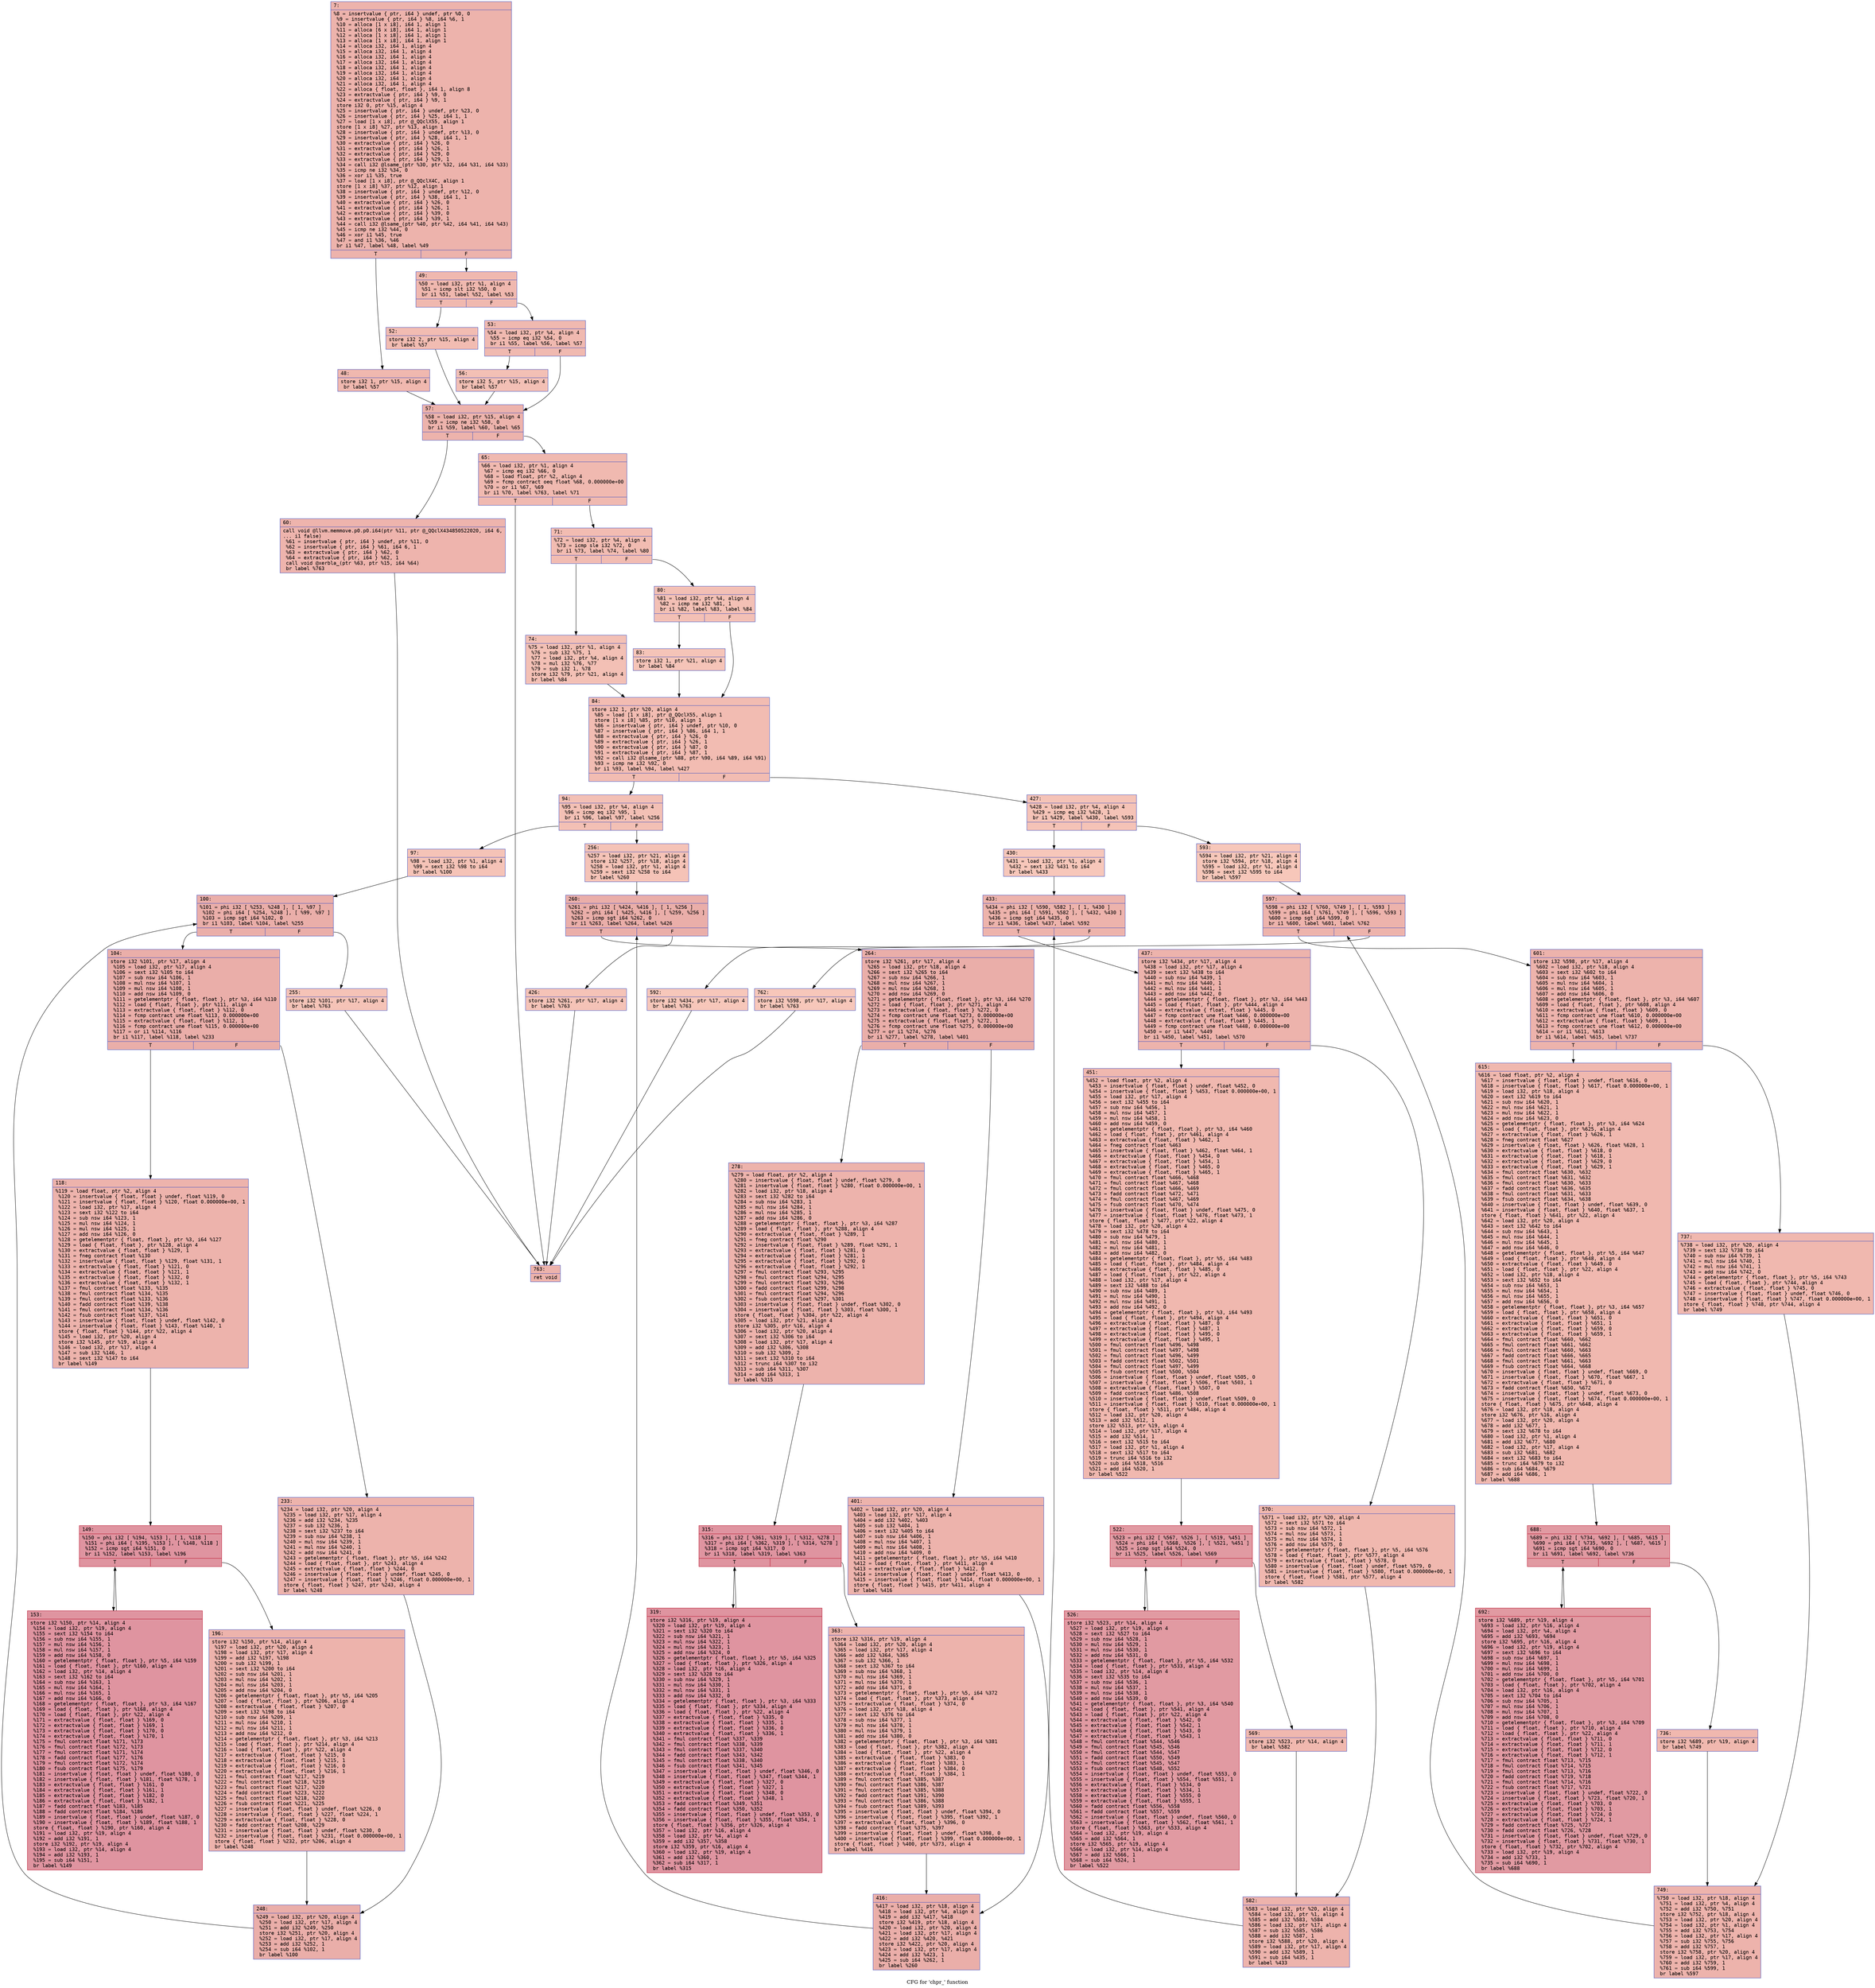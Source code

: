 digraph "CFG for 'chpr_' function" {
	label="CFG for 'chpr_' function";

	Node0x55ee0fd05a30 [shape=record,color="#3d50c3ff", style=filled, fillcolor="#d6524470" fontname="Courier",label="{7:\l|  %8 = insertvalue \{ ptr, i64 \} undef, ptr %0, 0\l  %9 = insertvalue \{ ptr, i64 \} %8, i64 %6, 1\l  %10 = alloca [1 x i8], i64 1, align 1\l  %11 = alloca [6 x i8], i64 1, align 1\l  %12 = alloca [1 x i8], i64 1, align 1\l  %13 = alloca [1 x i8], i64 1, align 1\l  %14 = alloca i32, i64 1, align 4\l  %15 = alloca i32, i64 1, align 4\l  %16 = alloca i32, i64 1, align 4\l  %17 = alloca i32, i64 1, align 4\l  %18 = alloca i32, i64 1, align 4\l  %19 = alloca i32, i64 1, align 4\l  %20 = alloca i32, i64 1, align 4\l  %21 = alloca i32, i64 1, align 4\l  %22 = alloca \{ float, float \}, i64 1, align 8\l  %23 = extractvalue \{ ptr, i64 \} %9, 0\l  %24 = extractvalue \{ ptr, i64 \} %9, 1\l  store i32 0, ptr %15, align 4\l  %25 = insertvalue \{ ptr, i64 \} undef, ptr %23, 0\l  %26 = insertvalue \{ ptr, i64 \} %25, i64 1, 1\l  %27 = load [1 x i8], ptr @_QQclX55, align 1\l  store [1 x i8] %27, ptr %13, align 1\l  %28 = insertvalue \{ ptr, i64 \} undef, ptr %13, 0\l  %29 = insertvalue \{ ptr, i64 \} %28, i64 1, 1\l  %30 = extractvalue \{ ptr, i64 \} %26, 0\l  %31 = extractvalue \{ ptr, i64 \} %26, 1\l  %32 = extractvalue \{ ptr, i64 \} %29, 0\l  %33 = extractvalue \{ ptr, i64 \} %29, 1\l  %34 = call i32 @lsame_(ptr %30, ptr %32, i64 %31, i64 %33)\l  %35 = icmp ne i32 %34, 0\l  %36 = xor i1 %35, true\l  %37 = load [1 x i8], ptr @_QQclX4C, align 1\l  store [1 x i8] %37, ptr %12, align 1\l  %38 = insertvalue \{ ptr, i64 \} undef, ptr %12, 0\l  %39 = insertvalue \{ ptr, i64 \} %38, i64 1, 1\l  %40 = extractvalue \{ ptr, i64 \} %26, 0\l  %41 = extractvalue \{ ptr, i64 \} %26, 1\l  %42 = extractvalue \{ ptr, i64 \} %39, 0\l  %43 = extractvalue \{ ptr, i64 \} %39, 1\l  %44 = call i32 @lsame_(ptr %40, ptr %42, i64 %41, i64 %43)\l  %45 = icmp ne i32 %44, 0\l  %46 = xor i1 %45, true\l  %47 = and i1 %36, %46\l  br i1 %47, label %48, label %49\l|{<s0>T|<s1>F}}"];
	Node0x55ee0fd05a30:s0 -> Node0x55ee0fd07ec0[tooltip="7 -> 48\nProbability 50.00%" ];
	Node0x55ee0fd05a30:s1 -> Node0x55ee0fd07f10[tooltip="7 -> 49\nProbability 50.00%" ];
	Node0x55ee0fd07ec0 [shape=record,color="#3d50c3ff", style=filled, fillcolor="#dc5d4a70" fontname="Courier",label="{48:\l|  store i32 1, ptr %15, align 4\l  br label %57\l}"];
	Node0x55ee0fd07ec0 -> Node0x55ee0fd080b0[tooltip="48 -> 57\nProbability 100.00%" ];
	Node0x55ee0fd07f10 [shape=record,color="#3d50c3ff", style=filled, fillcolor="#dc5d4a70" fontname="Courier",label="{49:\l|  %50 = load i32, ptr %1, align 4\l  %51 = icmp slt i32 %50, 0\l  br i1 %51, label %52, label %53\l|{<s0>T|<s1>F}}"];
	Node0x55ee0fd07f10:s0 -> Node0x55ee0fd08280[tooltip="49 -> 52\nProbability 37.50%" ];
	Node0x55ee0fd07f10:s1 -> Node0x55ee0fd082d0[tooltip="49 -> 53\nProbability 62.50%" ];
	Node0x55ee0fd08280 [shape=record,color="#3d50c3ff", style=filled, fillcolor="#e1675170" fontname="Courier",label="{52:\l|  store i32 2, ptr %15, align 4\l  br label %57\l}"];
	Node0x55ee0fd08280 -> Node0x55ee0fd080b0[tooltip="52 -> 57\nProbability 100.00%" ];
	Node0x55ee0fd082d0 [shape=record,color="#3d50c3ff", style=filled, fillcolor="#de614d70" fontname="Courier",label="{53:\l|  %54 = load i32, ptr %4, align 4\l  %55 = icmp eq i32 %54, 0\l  br i1 %55, label %56, label %57\l|{<s0>T|<s1>F}}"];
	Node0x55ee0fd082d0:s0 -> Node0x55ee0fd085f0[tooltip="53 -> 56\nProbability 37.50%" ];
	Node0x55ee0fd082d0:s1 -> Node0x55ee0fd080b0[tooltip="53 -> 57\nProbability 62.50%" ];
	Node0x55ee0fd085f0 [shape=record,color="#3d50c3ff", style=filled, fillcolor="#e5705870" fontname="Courier",label="{56:\l|  store i32 5, ptr %15, align 4\l  br label %57\l}"];
	Node0x55ee0fd085f0 -> Node0x55ee0fd080b0[tooltip="56 -> 57\nProbability 100.00%" ];
	Node0x55ee0fd080b0 [shape=record,color="#3d50c3ff", style=filled, fillcolor="#d6524470" fontname="Courier",label="{57:\l|  %58 = load i32, ptr %15, align 4\l  %59 = icmp ne i32 %58, 0\l  br i1 %59, label %60, label %65\l|{<s0>T|<s1>F}}"];
	Node0x55ee0fd080b0:s0 -> Node0x55ee0fd08910[tooltip="57 -> 60\nProbability 62.50%" ];
	Node0x55ee0fd080b0:s1 -> Node0x55ee0fd08960[tooltip="57 -> 65\nProbability 37.50%" ];
	Node0x55ee0fd08910 [shape=record,color="#3d50c3ff", style=filled, fillcolor="#d8564670" fontname="Courier",label="{60:\l|  call void @llvm.memmove.p0.p0.i64(ptr %11, ptr @_QQclX434850522020, i64 6,\l... i1 false)\l  %61 = insertvalue \{ ptr, i64 \} undef, ptr %11, 0\l  %62 = insertvalue \{ ptr, i64 \} %61, i64 6, 1\l  %63 = extractvalue \{ ptr, i64 \} %62, 0\l  %64 = extractvalue \{ ptr, i64 \} %62, 1\l  call void @xerbla_(ptr %63, ptr %15, i64 %64)\l  br label %763\l}"];
	Node0x55ee0fd08910 -> Node0x55ee0fd08f60[tooltip="60 -> 763\nProbability 100.00%" ];
	Node0x55ee0fd08960 [shape=record,color="#3d50c3ff", style=filled, fillcolor="#de614d70" fontname="Courier",label="{65:\l|  %66 = load i32, ptr %1, align 4\l  %67 = icmp eq i32 %66, 0\l  %68 = load float, ptr %2, align 4\l  %69 = fcmp contract oeq float %68, 0.000000e+00\l  %70 = or i1 %67, %69\l  br i1 %70, label %763, label %71\l|{<s0>T|<s1>F}}"];
	Node0x55ee0fd08960:s0 -> Node0x55ee0fd08f60[tooltip="65 -> 763\nProbability 50.00%" ];
	Node0x55ee0fd08960:s1 -> Node0x55ee0fd092d0[tooltip="65 -> 71\nProbability 50.00%" ];
	Node0x55ee0fd092d0 [shape=record,color="#3d50c3ff", style=filled, fillcolor="#e1675170" fontname="Courier",label="{71:\l|  %72 = load i32, ptr %4, align 4\l  %73 = icmp sle i32 %72, 0\l  br i1 %73, label %74, label %80\l|{<s0>T|<s1>F}}"];
	Node0x55ee0fd092d0:s0 -> Node0x55ee0fd094e0[tooltip="71 -> 74\nProbability 50.00%" ];
	Node0x55ee0fd092d0:s1 -> Node0x55ee0fd09530[tooltip="71 -> 80\nProbability 50.00%" ];
	Node0x55ee0fd094e0 [shape=record,color="#3d50c3ff", style=filled, fillcolor="#e5705870" fontname="Courier",label="{74:\l|  %75 = load i32, ptr %1, align 4\l  %76 = sub i32 %75, 1\l  %77 = load i32, ptr %4, align 4\l  %78 = mul i32 %76, %77\l  %79 = sub i32 1, %78\l  store i32 %79, ptr %21, align 4\l  br label %84\l}"];
	Node0x55ee0fd094e0 -> Node0x55ee0fd09980[tooltip="74 -> 84\nProbability 100.00%" ];
	Node0x55ee0fd09530 [shape=record,color="#3d50c3ff", style=filled, fillcolor="#e5705870" fontname="Courier",label="{80:\l|  %81 = load i32, ptr %4, align 4\l  %82 = icmp ne i32 %81, 1\l  br i1 %82, label %83, label %84\l|{<s0>T|<s1>F}}"];
	Node0x55ee0fd09530:s0 -> Node0x55ee0fd09b50[tooltip="80 -> 83\nProbability 50.00%" ];
	Node0x55ee0fd09530:s1 -> Node0x55ee0fd09980[tooltip="80 -> 84\nProbability 50.00%" ];
	Node0x55ee0fd09b50 [shape=record,color="#3d50c3ff", style=filled, fillcolor="#e97a5f70" fontname="Courier",label="{83:\l|  store i32 1, ptr %21, align 4\l  br label %84\l}"];
	Node0x55ee0fd09b50 -> Node0x55ee0fd09980[tooltip="83 -> 84\nProbability 100.00%" ];
	Node0x55ee0fd09980 [shape=record,color="#3d50c3ff", style=filled, fillcolor="#e1675170" fontname="Courier",label="{84:\l|  store i32 1, ptr %20, align 4\l  %85 = load [1 x i8], ptr @_QQclX55, align 1\l  store [1 x i8] %85, ptr %10, align 1\l  %86 = insertvalue \{ ptr, i64 \} undef, ptr %10, 0\l  %87 = insertvalue \{ ptr, i64 \} %86, i64 1, 1\l  %88 = extractvalue \{ ptr, i64 \} %26, 0\l  %89 = extractvalue \{ ptr, i64 \} %26, 1\l  %90 = extractvalue \{ ptr, i64 \} %87, 0\l  %91 = extractvalue \{ ptr, i64 \} %87, 1\l  %92 = call i32 @lsame_(ptr %88, ptr %90, i64 %89, i64 %91)\l  %93 = icmp ne i32 %92, 0\l  br i1 %93, label %94, label %427\l|{<s0>T|<s1>F}}"];
	Node0x55ee0fd09980:s0 -> Node0x55ee0fd0a4a0[tooltip="84 -> 94\nProbability 62.50%" ];
	Node0x55ee0fd09980:s1 -> Node0x55ee0fd0a4f0[tooltip="84 -> 427\nProbability 37.50%" ];
	Node0x55ee0fd0a4a0 [shape=record,color="#3d50c3ff", style=filled, fillcolor="#e5705870" fontname="Courier",label="{94:\l|  %95 = load i32, ptr %4, align 4\l  %96 = icmp eq i32 %95, 1\l  br i1 %96, label %97, label %256\l|{<s0>T|<s1>F}}"];
	Node0x55ee0fd0a4a0:s0 -> Node0x55ee0fd07740[tooltip="94 -> 97\nProbability 50.00%" ];
	Node0x55ee0fd0a4a0:s1 -> Node0x55ee0fd07790[tooltip="94 -> 256\nProbability 50.00%" ];
	Node0x55ee0fd07740 [shape=record,color="#3d50c3ff", style=filled, fillcolor="#e8765c70" fontname="Courier",label="{97:\l|  %98 = load i32, ptr %1, align 4\l  %99 = sext i32 %98 to i64\l  br label %100\l}"];
	Node0x55ee0fd07740 -> Node0x55ee0fd07980[tooltip="97 -> 100\nProbability 100.00%" ];
	Node0x55ee0fd07980 [shape=record,color="#3d50c3ff", style=filled, fillcolor="#d0473d70" fontname="Courier",label="{100:\l|  %101 = phi i32 [ %253, %248 ], [ 1, %97 ]\l  %102 = phi i64 [ %254, %248 ], [ %99, %97 ]\l  %103 = icmp sgt i64 %102, 0\l  br i1 %103, label %104, label %255\l|{<s0>T|<s1>F}}"];
	Node0x55ee0fd07980:s0 -> Node0x55ee0fd07ca0[tooltip="100 -> 104\nProbability 96.88%" ];
	Node0x55ee0fd07980:s1 -> Node0x55ee0fd07cf0[tooltip="100 -> 255\nProbability 3.12%" ];
	Node0x55ee0fd07ca0 [shape=record,color="#3d50c3ff", style=filled, fillcolor="#d0473d70" fontname="Courier",label="{104:\l|  store i32 %101, ptr %17, align 4\l  %105 = load i32, ptr %17, align 4\l  %106 = sext i32 %105 to i64\l  %107 = sub nsw i64 %106, 1\l  %108 = mul nsw i64 %107, 1\l  %109 = mul nsw i64 %108, 1\l  %110 = add nsw i64 %109, 0\l  %111 = getelementptr \{ float, float \}, ptr %3, i64 %110\l  %112 = load \{ float, float \}, ptr %111, align 4\l  %113 = extractvalue \{ float, float \} %112, 0\l  %114 = fcmp contract une float %113, 0.000000e+00\l  %115 = extractvalue \{ float, float \} %112, 1\l  %116 = fcmp contract une float %115, 0.000000e+00\l  %117 = or i1 %114, %116\l  br i1 %117, label %118, label %233\l|{<s0>T|<s1>F}}"];
	Node0x55ee0fd07ca0:s0 -> Node0x55ee0fd0bda0[tooltip="104 -> 118\nProbability 50.00%" ];
	Node0x55ee0fd07ca0:s1 -> Node0x55ee0fd0bdf0[tooltip="104 -> 233\nProbability 50.00%" ];
	Node0x55ee0fd0bda0 [shape=record,color="#3d50c3ff", style=filled, fillcolor="#d6524470" fontname="Courier",label="{118:\l|  %119 = load float, ptr %2, align 4\l  %120 = insertvalue \{ float, float \} undef, float %119, 0\l  %121 = insertvalue \{ float, float \} %120, float 0.000000e+00, 1\l  %122 = load i32, ptr %17, align 4\l  %123 = sext i32 %122 to i64\l  %124 = sub nsw i64 %123, 1\l  %125 = mul nsw i64 %124, 1\l  %126 = mul nsw i64 %125, 1\l  %127 = add nsw i64 %126, 0\l  %128 = getelementptr \{ float, float \}, ptr %3, i64 %127\l  %129 = load \{ float, float \}, ptr %128, align 4\l  %130 = extractvalue \{ float, float \} %129, 1\l  %131 = fneg contract float %130\l  %132 = insertvalue \{ float, float \} %129, float %131, 1\l  %133 = extractvalue \{ float, float \} %121, 0\l  %134 = extractvalue \{ float, float \} %121, 1\l  %135 = extractvalue \{ float, float \} %132, 0\l  %136 = extractvalue \{ float, float \} %132, 1\l  %137 = fmul contract float %133, %135\l  %138 = fmul contract float %134, %135\l  %139 = fmul contract float %133, %136\l  %140 = fadd contract float %139, %138\l  %141 = fmul contract float %134, %136\l  %142 = fsub contract float %137, %141\l  %143 = insertvalue \{ float, float \} undef, float %142, 0\l  %144 = insertvalue \{ float, float \} %143, float %140, 1\l  store \{ float, float \} %144, ptr %22, align 4\l  %145 = load i32, ptr %20, align 4\l  store i32 %145, ptr %19, align 4\l  %146 = load i32, ptr %17, align 4\l  %147 = sub i32 %146, 1\l  %148 = sext i32 %147 to i64\l  br label %149\l}"];
	Node0x55ee0fd0bda0 -> Node0x55ee0fd0d110[tooltip="118 -> 149\nProbability 100.00%" ];
	Node0x55ee0fd0d110 [shape=record,color="#b70d28ff", style=filled, fillcolor="#b70d2870" fontname="Courier",label="{149:\l|  %150 = phi i32 [ %194, %153 ], [ 1, %118 ]\l  %151 = phi i64 [ %195, %153 ], [ %148, %118 ]\l  %152 = icmp sgt i64 %151, 0\l  br i1 %152, label %153, label %196\l|{<s0>T|<s1>F}}"];
	Node0x55ee0fd0d110:s0 -> Node0x55ee0fd0d1d0[tooltip="149 -> 153\nProbability 96.88%" ];
	Node0x55ee0fd0d110:s1 -> Node0x55ee0fd0d430[tooltip="149 -> 196\nProbability 3.12%" ];
	Node0x55ee0fd0d1d0 [shape=record,color="#b70d28ff", style=filled, fillcolor="#b70d2870" fontname="Courier",label="{153:\l|  store i32 %150, ptr %14, align 4\l  %154 = load i32, ptr %19, align 4\l  %155 = sext i32 %154 to i64\l  %156 = sub nsw i64 %155, 1\l  %157 = mul nsw i64 %156, 1\l  %158 = mul nsw i64 %157, 1\l  %159 = add nsw i64 %158, 0\l  %160 = getelementptr \{ float, float \}, ptr %5, i64 %159\l  %161 = load \{ float, float \}, ptr %160, align 4\l  %162 = load i32, ptr %14, align 4\l  %163 = sext i32 %162 to i64\l  %164 = sub nsw i64 %163, 1\l  %165 = mul nsw i64 %164, 1\l  %166 = mul nsw i64 %165, 1\l  %167 = add nsw i64 %166, 0\l  %168 = getelementptr \{ float, float \}, ptr %3, i64 %167\l  %169 = load \{ float, float \}, ptr %168, align 4\l  %170 = load \{ float, float \}, ptr %22, align 4\l  %171 = extractvalue \{ float, float \} %169, 0\l  %172 = extractvalue \{ float, float \} %169, 1\l  %173 = extractvalue \{ float, float \} %170, 0\l  %174 = extractvalue \{ float, float \} %170, 1\l  %175 = fmul contract float %171, %173\l  %176 = fmul contract float %172, %173\l  %177 = fmul contract float %171, %174\l  %178 = fadd contract float %177, %176\l  %179 = fmul contract float %172, %174\l  %180 = fsub contract float %175, %179\l  %181 = insertvalue \{ float, float \} undef, float %180, 0\l  %182 = insertvalue \{ float, float \} %181, float %178, 1\l  %183 = extractvalue \{ float, float \} %161, 0\l  %184 = extractvalue \{ float, float \} %161, 1\l  %185 = extractvalue \{ float, float \} %182, 0\l  %186 = extractvalue \{ float, float \} %182, 1\l  %187 = fadd contract float %183, %185\l  %188 = fadd contract float %184, %186\l  %189 = insertvalue \{ float, float \} undef, float %187, 0\l  %190 = insertvalue \{ float, float \} %189, float %188, 1\l  store \{ float, float \} %190, ptr %160, align 4\l  %191 = load i32, ptr %19, align 4\l  %192 = add i32 %191, 1\l  store i32 %192, ptr %19, align 4\l  %193 = load i32, ptr %14, align 4\l  %194 = add i32 %193, 1\l  %195 = sub i64 %151, 1\l  br label %149\l}"];
	Node0x55ee0fd0d1d0 -> Node0x55ee0fd0d110[tooltip="153 -> 149\nProbability 100.00%" ];
	Node0x55ee0fd0d430 [shape=record,color="#3d50c3ff", style=filled, fillcolor="#d6524470" fontname="Courier",label="{196:\l|  store i32 %150, ptr %14, align 4\l  %197 = load i32, ptr %20, align 4\l  %198 = load i32, ptr %17, align 4\l  %199 = add i32 %197, %198\l  %200 = sub i32 %199, 1\l  %201 = sext i32 %200 to i64\l  %202 = sub nsw i64 %201, 1\l  %203 = mul nsw i64 %202, 1\l  %204 = mul nsw i64 %203, 1\l  %205 = add nsw i64 %204, 0\l  %206 = getelementptr \{ float, float \}, ptr %5, i64 %205\l  %207 = load \{ float, float \}, ptr %206, align 4\l  %208 = extractvalue \{ float, float \} %207, 0\l  %209 = sext i32 %198 to i64\l  %210 = sub nsw i64 %209, 1\l  %211 = mul nsw i64 %210, 1\l  %212 = mul nsw i64 %211, 1\l  %213 = add nsw i64 %212, 0\l  %214 = getelementptr \{ float, float \}, ptr %3, i64 %213\l  %215 = load \{ float, float \}, ptr %214, align 4\l  %216 = load \{ float, float \}, ptr %22, align 4\l  %217 = extractvalue \{ float, float \} %215, 0\l  %218 = extractvalue \{ float, float \} %215, 1\l  %219 = extractvalue \{ float, float \} %216, 0\l  %220 = extractvalue \{ float, float \} %216, 1\l  %221 = fmul contract float %217, %219\l  %222 = fmul contract float %218, %219\l  %223 = fmul contract float %217, %220\l  %224 = fadd contract float %223, %222\l  %225 = fmul contract float %218, %220\l  %226 = fsub contract float %221, %225\l  %227 = insertvalue \{ float, float \} undef, float %226, 0\l  %228 = insertvalue \{ float, float \} %227, float %224, 1\l  %229 = extractvalue \{ float, float \} %228, 0\l  %230 = fadd contract float %208, %229\l  %231 = insertvalue \{ float, float \} undef, float %230, 0\l  %232 = insertvalue \{ float, float \} %231, float 0.000000e+00, 1\l  store \{ float, float \} %232, ptr %206, align 4\l  br label %248\l}"];
	Node0x55ee0fd0d430 -> Node0x55ee0fd07a40[tooltip="196 -> 248\nProbability 100.00%" ];
	Node0x55ee0fd0bdf0 [shape=record,color="#3d50c3ff", style=filled, fillcolor="#d6524470" fontname="Courier",label="{233:\l|  %234 = load i32, ptr %20, align 4\l  %235 = load i32, ptr %17, align 4\l  %236 = add i32 %234, %235\l  %237 = sub i32 %236, 1\l  %238 = sext i32 %237 to i64\l  %239 = sub nsw i64 %238, 1\l  %240 = mul nsw i64 %239, 1\l  %241 = mul nsw i64 %240, 1\l  %242 = add nsw i64 %241, 0\l  %243 = getelementptr \{ float, float \}, ptr %5, i64 %242\l  %244 = load \{ float, float \}, ptr %243, align 4\l  %245 = extractvalue \{ float, float \} %244, 0\l  %246 = insertvalue \{ float, float \} undef, float %245, 0\l  %247 = insertvalue \{ float, float \} %246, float 0.000000e+00, 1\l  store \{ float, float \} %247, ptr %243, align 4\l  br label %248\l}"];
	Node0x55ee0fd0bdf0 -> Node0x55ee0fd07a40[tooltip="233 -> 248\nProbability 100.00%" ];
	Node0x55ee0fd07a40 [shape=record,color="#3d50c3ff", style=filled, fillcolor="#d0473d70" fontname="Courier",label="{248:\l|  %249 = load i32, ptr %20, align 4\l  %250 = load i32, ptr %17, align 4\l  %251 = add i32 %249, %250\l  store i32 %251, ptr %20, align 4\l  %252 = load i32, ptr %17, align 4\l  %253 = add i32 %252, 1\l  %254 = sub i64 %102, 1\l  br label %100\l}"];
	Node0x55ee0fd07a40 -> Node0x55ee0fd07980[tooltip="248 -> 100\nProbability 100.00%" ];
	Node0x55ee0fd07cf0 [shape=record,color="#3d50c3ff", style=filled, fillcolor="#e8765c70" fontname="Courier",label="{255:\l|  store i32 %101, ptr %17, align 4\l  br label %763\l}"];
	Node0x55ee0fd07cf0 -> Node0x55ee0fd08f60[tooltip="255 -> 763\nProbability 100.00%" ];
	Node0x55ee0fd07790 [shape=record,color="#3d50c3ff", style=filled, fillcolor="#e8765c70" fontname="Courier",label="{256:\l|  %257 = load i32, ptr %21, align 4\l  store i32 %257, ptr %18, align 4\l  %258 = load i32, ptr %1, align 4\l  %259 = sext i32 %258 to i64\l  br label %260\l}"];
	Node0x55ee0fd07790 -> Node0x55ee0fd1de00[tooltip="256 -> 260\nProbability 100.00%" ];
	Node0x55ee0fd1de00 [shape=record,color="#3d50c3ff", style=filled, fillcolor="#d0473d70" fontname="Courier",label="{260:\l|  %261 = phi i32 [ %424, %416 ], [ 1, %256 ]\l  %262 = phi i64 [ %425, %416 ], [ %259, %256 ]\l  %263 = icmp sgt i64 %262, 0\l  br i1 %263, label %264, label %426\l|{<s0>T|<s1>F}}"];
	Node0x55ee0fd1de00:s0 -> Node0x55ee0fd1e120[tooltip="260 -> 264\nProbability 96.88%" ];
	Node0x55ee0fd1de00:s1 -> Node0x55ee0fd1e170[tooltip="260 -> 426\nProbability 3.12%" ];
	Node0x55ee0fd1e120 [shape=record,color="#3d50c3ff", style=filled, fillcolor="#d0473d70" fontname="Courier",label="{264:\l|  store i32 %261, ptr %17, align 4\l  %265 = load i32, ptr %18, align 4\l  %266 = sext i32 %265 to i64\l  %267 = sub nsw i64 %266, 1\l  %268 = mul nsw i64 %267, 1\l  %269 = mul nsw i64 %268, 1\l  %270 = add nsw i64 %269, 0\l  %271 = getelementptr \{ float, float \}, ptr %3, i64 %270\l  %272 = load \{ float, float \}, ptr %271, align 4\l  %273 = extractvalue \{ float, float \} %272, 0\l  %274 = fcmp contract une float %273, 0.000000e+00\l  %275 = extractvalue \{ float, float \} %272, 1\l  %276 = fcmp contract une float %275, 0.000000e+00\l  %277 = or i1 %274, %276\l  br i1 %277, label %278, label %401\l|{<s0>T|<s1>F}}"];
	Node0x55ee0fd1e120:s0 -> Node0x55ee0fd1ea30[tooltip="264 -> 278\nProbability 50.00%" ];
	Node0x55ee0fd1e120:s1 -> Node0x55ee0fd1ea80[tooltip="264 -> 401\nProbability 50.00%" ];
	Node0x55ee0fd1ea30 [shape=record,color="#3d50c3ff", style=filled, fillcolor="#d6524470" fontname="Courier",label="{278:\l|  %279 = load float, ptr %2, align 4\l  %280 = insertvalue \{ float, float \} undef, float %279, 0\l  %281 = insertvalue \{ float, float \} %280, float 0.000000e+00, 1\l  %282 = load i32, ptr %18, align 4\l  %283 = sext i32 %282 to i64\l  %284 = sub nsw i64 %283, 1\l  %285 = mul nsw i64 %284, 1\l  %286 = mul nsw i64 %285, 1\l  %287 = add nsw i64 %286, 0\l  %288 = getelementptr \{ float, float \}, ptr %3, i64 %287\l  %289 = load \{ float, float \}, ptr %288, align 4\l  %290 = extractvalue \{ float, float \} %289, 1\l  %291 = fneg contract float %290\l  %292 = insertvalue \{ float, float \} %289, float %291, 1\l  %293 = extractvalue \{ float, float \} %281, 0\l  %294 = extractvalue \{ float, float \} %281, 1\l  %295 = extractvalue \{ float, float \} %292, 0\l  %296 = extractvalue \{ float, float \} %292, 1\l  %297 = fmul contract float %293, %295\l  %298 = fmul contract float %294, %295\l  %299 = fmul contract float %293, %296\l  %300 = fadd contract float %299, %298\l  %301 = fmul contract float %294, %296\l  %302 = fsub contract float %297, %301\l  %303 = insertvalue \{ float, float \} undef, float %302, 0\l  %304 = insertvalue \{ float, float \} %303, float %300, 1\l  store \{ float, float \} %304, ptr %22, align 4\l  %305 = load i32, ptr %21, align 4\l  store i32 %305, ptr %16, align 4\l  %306 = load i32, ptr %20, align 4\l  %307 = sext i32 %306 to i64\l  %308 = load i32, ptr %17, align 4\l  %309 = add i32 %306, %308\l  %310 = sub i32 %309, 2\l  %311 = sext i32 %310 to i64\l  %312 = trunc i64 %307 to i32\l  %313 = sub i64 %311, %307\l  %314 = add i64 %313, 1\l  br label %315\l}"];
	Node0x55ee0fd1ea30 -> Node0x55ee0fd200b0[tooltip="278 -> 315\nProbability 100.00%" ];
	Node0x55ee0fd200b0 [shape=record,color="#b70d28ff", style=filled, fillcolor="#b70d2870" fontname="Courier",label="{315:\l|  %316 = phi i32 [ %361, %319 ], [ %312, %278 ]\l  %317 = phi i64 [ %362, %319 ], [ %314, %278 ]\l  %318 = icmp sgt i64 %317, 0\l  br i1 %318, label %319, label %363\l|{<s0>T|<s1>F}}"];
	Node0x55ee0fd200b0:s0 -> Node0x55ee0fd20170[tooltip="315 -> 319\nProbability 96.88%" ];
	Node0x55ee0fd200b0:s1 -> Node0x55ee0fd203d0[tooltip="315 -> 363\nProbability 3.12%" ];
	Node0x55ee0fd20170 [shape=record,color="#b70d28ff", style=filled, fillcolor="#b70d2870" fontname="Courier",label="{319:\l|  store i32 %316, ptr %19, align 4\l  %320 = load i32, ptr %19, align 4\l  %321 = sext i32 %320 to i64\l  %322 = sub nsw i64 %321, 1\l  %323 = mul nsw i64 %322, 1\l  %324 = mul nsw i64 %323, 1\l  %325 = add nsw i64 %324, 0\l  %326 = getelementptr \{ float, float \}, ptr %5, i64 %325\l  %327 = load \{ float, float \}, ptr %326, align 4\l  %328 = load i32, ptr %16, align 4\l  %329 = sext i32 %328 to i64\l  %330 = sub nsw i64 %329, 1\l  %331 = mul nsw i64 %330, 1\l  %332 = mul nsw i64 %331, 1\l  %333 = add nsw i64 %332, 0\l  %334 = getelementptr \{ float, float \}, ptr %3, i64 %333\l  %335 = load \{ float, float \}, ptr %334, align 4\l  %336 = load \{ float, float \}, ptr %22, align 4\l  %337 = extractvalue \{ float, float \} %335, 0\l  %338 = extractvalue \{ float, float \} %335, 1\l  %339 = extractvalue \{ float, float \} %336, 0\l  %340 = extractvalue \{ float, float \} %336, 1\l  %341 = fmul contract float %337, %339\l  %342 = fmul contract float %338, %339\l  %343 = fmul contract float %337, %340\l  %344 = fadd contract float %343, %342\l  %345 = fmul contract float %338, %340\l  %346 = fsub contract float %341, %345\l  %347 = insertvalue \{ float, float \} undef, float %346, 0\l  %348 = insertvalue \{ float, float \} %347, float %344, 1\l  %349 = extractvalue \{ float, float \} %327, 0\l  %350 = extractvalue \{ float, float \} %327, 1\l  %351 = extractvalue \{ float, float \} %348, 0\l  %352 = extractvalue \{ float, float \} %348, 1\l  %353 = fadd contract float %349, %351\l  %354 = fadd contract float %350, %352\l  %355 = insertvalue \{ float, float \} undef, float %353, 0\l  %356 = insertvalue \{ float, float \} %355, float %354, 1\l  store \{ float, float \} %356, ptr %326, align 4\l  %357 = load i32, ptr %16, align 4\l  %358 = load i32, ptr %4, align 4\l  %359 = add i32 %357, %358\l  store i32 %359, ptr %16, align 4\l  %360 = load i32, ptr %19, align 4\l  %361 = add i32 %360, 1\l  %362 = sub i64 %317, 1\l  br label %315\l}"];
	Node0x55ee0fd20170 -> Node0x55ee0fd200b0[tooltip="319 -> 315\nProbability 100.00%" ];
	Node0x55ee0fd203d0 [shape=record,color="#3d50c3ff", style=filled, fillcolor="#d6524470" fontname="Courier",label="{363:\l|  store i32 %316, ptr %19, align 4\l  %364 = load i32, ptr %20, align 4\l  %365 = load i32, ptr %17, align 4\l  %366 = add i32 %364, %365\l  %367 = sub i32 %366, 1\l  %368 = sext i32 %367 to i64\l  %369 = sub nsw i64 %368, 1\l  %370 = mul nsw i64 %369, 1\l  %371 = mul nsw i64 %370, 1\l  %372 = add nsw i64 %371, 0\l  %373 = getelementptr \{ float, float \}, ptr %5, i64 %372\l  %374 = load \{ float, float \}, ptr %373, align 4\l  %375 = extractvalue \{ float, float \} %374, 0\l  %376 = load i32, ptr %18, align 4\l  %377 = sext i32 %376 to i64\l  %378 = sub nsw i64 %377, 1\l  %379 = mul nsw i64 %378, 1\l  %380 = mul nsw i64 %379, 1\l  %381 = add nsw i64 %380, 0\l  %382 = getelementptr \{ float, float \}, ptr %3, i64 %381\l  %383 = load \{ float, float \}, ptr %382, align 4\l  %384 = load \{ float, float \}, ptr %22, align 4\l  %385 = extractvalue \{ float, float \} %383, 0\l  %386 = extractvalue \{ float, float \} %383, 1\l  %387 = extractvalue \{ float, float \} %384, 0\l  %388 = extractvalue \{ float, float \} %384, 1\l  %389 = fmul contract float %385, %387\l  %390 = fmul contract float %386, %387\l  %391 = fmul contract float %385, %388\l  %392 = fadd contract float %391, %390\l  %393 = fmul contract float %386, %388\l  %394 = fsub contract float %389, %393\l  %395 = insertvalue \{ float, float \} undef, float %394, 0\l  %396 = insertvalue \{ float, float \} %395, float %392, 1\l  %397 = extractvalue \{ float, float \} %396, 0\l  %398 = fadd contract float %375, %397\l  %399 = insertvalue \{ float, float \} undef, float %398, 0\l  %400 = insertvalue \{ float, float \} %399, float 0.000000e+00, 1\l  store \{ float, float \} %400, ptr %373, align 4\l  br label %416\l}"];
	Node0x55ee0fd203d0 -> Node0x55ee0fd1dec0[tooltip="363 -> 416\nProbability 100.00%" ];
	Node0x55ee0fd1ea80 [shape=record,color="#3d50c3ff", style=filled, fillcolor="#d6524470" fontname="Courier",label="{401:\l|  %402 = load i32, ptr %20, align 4\l  %403 = load i32, ptr %17, align 4\l  %404 = add i32 %402, %403\l  %405 = sub i32 %404, 1\l  %406 = sext i32 %405 to i64\l  %407 = sub nsw i64 %406, 1\l  %408 = mul nsw i64 %407, 1\l  %409 = mul nsw i64 %408, 1\l  %410 = add nsw i64 %409, 0\l  %411 = getelementptr \{ float, float \}, ptr %5, i64 %410\l  %412 = load \{ float, float \}, ptr %411, align 4\l  %413 = extractvalue \{ float, float \} %412, 0\l  %414 = insertvalue \{ float, float \} undef, float %413, 0\l  %415 = insertvalue \{ float, float \} %414, float 0.000000e+00, 1\l  store \{ float, float \} %415, ptr %411, align 4\l  br label %416\l}"];
	Node0x55ee0fd1ea80 -> Node0x55ee0fd1dec0[tooltip="401 -> 416\nProbability 100.00%" ];
	Node0x55ee0fd1dec0 [shape=record,color="#3d50c3ff", style=filled, fillcolor="#d0473d70" fontname="Courier",label="{416:\l|  %417 = load i32, ptr %18, align 4\l  %418 = load i32, ptr %4, align 4\l  %419 = add i32 %417, %418\l  store i32 %419, ptr %18, align 4\l  %420 = load i32, ptr %20, align 4\l  %421 = load i32, ptr %17, align 4\l  %422 = add i32 %420, %421\l  store i32 %422, ptr %20, align 4\l  %423 = load i32, ptr %17, align 4\l  %424 = add i32 %423, 1\l  %425 = sub i64 %262, 1\l  br label %260\l}"];
	Node0x55ee0fd1dec0 -> Node0x55ee0fd1de00[tooltip="416 -> 260\nProbability 100.00%" ];
	Node0x55ee0fd1e170 [shape=record,color="#3d50c3ff", style=filled, fillcolor="#e8765c70" fontname="Courier",label="{426:\l|  store i32 %261, ptr %17, align 4\l  br label %763\l}"];
	Node0x55ee0fd1e170 -> Node0x55ee0fd08f60[tooltip="426 -> 763\nProbability 100.00%" ];
	Node0x55ee0fd0a4f0 [shape=record,color="#3d50c3ff", style=filled, fillcolor="#e8765c70" fontname="Courier",label="{427:\l|  %428 = load i32, ptr %4, align 4\l  %429 = icmp eq i32 %428, 1\l  br i1 %429, label %430, label %593\l|{<s0>T|<s1>F}}"];
	Node0x55ee0fd0a4f0:s0 -> Node0x55ee0fd1c0c0[tooltip="427 -> 430\nProbability 50.00%" ];
	Node0x55ee0fd0a4f0:s1 -> Node0x55ee0fd1c110[tooltip="427 -> 593\nProbability 50.00%" ];
	Node0x55ee0fd1c0c0 [shape=record,color="#3d50c3ff", style=filled, fillcolor="#ec7f6370" fontname="Courier",label="{430:\l|  %431 = load i32, ptr %1, align 4\l  %432 = sext i32 %431 to i64\l  br label %433\l}"];
	Node0x55ee0fd1c0c0 -> Node0x55ee0fd1c300[tooltip="430 -> 433\nProbability 100.00%" ];
	Node0x55ee0fd1c300 [shape=record,color="#3d50c3ff", style=filled, fillcolor="#d6524470" fontname="Courier",label="{433:\l|  %434 = phi i32 [ %590, %582 ], [ 1, %430 ]\l  %435 = phi i64 [ %591, %582 ], [ %432, %430 ]\l  %436 = icmp sgt i64 %435, 0\l  br i1 %436, label %437, label %592\l|{<s0>T|<s1>F}}"];
	Node0x55ee0fd1c300:s0 -> Node0x55ee0fd26cc0[tooltip="433 -> 437\nProbability 96.88%" ];
	Node0x55ee0fd1c300:s1 -> Node0x55ee0fd26d10[tooltip="433 -> 592\nProbability 3.12%" ];
	Node0x55ee0fd26cc0 [shape=record,color="#3d50c3ff", style=filled, fillcolor="#d6524470" fontname="Courier",label="{437:\l|  store i32 %434, ptr %17, align 4\l  %438 = load i32, ptr %17, align 4\l  %439 = sext i32 %438 to i64\l  %440 = sub nsw i64 %439, 1\l  %441 = mul nsw i64 %440, 1\l  %442 = mul nsw i64 %441, 1\l  %443 = add nsw i64 %442, 0\l  %444 = getelementptr \{ float, float \}, ptr %3, i64 %443\l  %445 = load \{ float, float \}, ptr %444, align 4\l  %446 = extractvalue \{ float, float \} %445, 0\l  %447 = fcmp contract une float %446, 0.000000e+00\l  %448 = extractvalue \{ float, float \} %445, 1\l  %449 = fcmp contract une float %448, 0.000000e+00\l  %450 = or i1 %447, %449\l  br i1 %450, label %451, label %570\l|{<s0>T|<s1>F}}"];
	Node0x55ee0fd26cc0:s0 -> Node0x55ee0fd275d0[tooltip="437 -> 451\nProbability 50.00%" ];
	Node0x55ee0fd26cc0:s1 -> Node0x55ee0fd27620[tooltip="437 -> 570\nProbability 50.00%" ];
	Node0x55ee0fd275d0 [shape=record,color="#3d50c3ff", style=filled, fillcolor="#dc5d4a70" fontname="Courier",label="{451:\l|  %452 = load float, ptr %2, align 4\l  %453 = insertvalue \{ float, float \} undef, float %452, 0\l  %454 = insertvalue \{ float, float \} %453, float 0.000000e+00, 1\l  %455 = load i32, ptr %17, align 4\l  %456 = sext i32 %455 to i64\l  %457 = sub nsw i64 %456, 1\l  %458 = mul nsw i64 %457, 1\l  %459 = mul nsw i64 %458, 1\l  %460 = add nsw i64 %459, 0\l  %461 = getelementptr \{ float, float \}, ptr %3, i64 %460\l  %462 = load \{ float, float \}, ptr %461, align 4\l  %463 = extractvalue \{ float, float \} %462, 1\l  %464 = fneg contract float %463\l  %465 = insertvalue \{ float, float \} %462, float %464, 1\l  %466 = extractvalue \{ float, float \} %454, 0\l  %467 = extractvalue \{ float, float \} %454, 1\l  %468 = extractvalue \{ float, float \} %465, 0\l  %469 = extractvalue \{ float, float \} %465, 1\l  %470 = fmul contract float %466, %468\l  %471 = fmul contract float %467, %468\l  %472 = fmul contract float %466, %469\l  %473 = fadd contract float %472, %471\l  %474 = fmul contract float %467, %469\l  %475 = fsub contract float %470, %474\l  %476 = insertvalue \{ float, float \} undef, float %475, 0\l  %477 = insertvalue \{ float, float \} %476, float %473, 1\l  store \{ float, float \} %477, ptr %22, align 4\l  %478 = load i32, ptr %20, align 4\l  %479 = sext i32 %478 to i64\l  %480 = sub nsw i64 %479, 1\l  %481 = mul nsw i64 %480, 1\l  %482 = mul nsw i64 %481, 1\l  %483 = add nsw i64 %482, 0\l  %484 = getelementptr \{ float, float \}, ptr %5, i64 %483\l  %485 = load \{ float, float \}, ptr %484, align 4\l  %486 = extractvalue \{ float, float \} %485, 0\l  %487 = load \{ float, float \}, ptr %22, align 4\l  %488 = load i32, ptr %17, align 4\l  %489 = sext i32 %488 to i64\l  %490 = sub nsw i64 %489, 1\l  %491 = mul nsw i64 %490, 1\l  %492 = mul nsw i64 %491, 1\l  %493 = add nsw i64 %492, 0\l  %494 = getelementptr \{ float, float \}, ptr %3, i64 %493\l  %495 = load \{ float, float \}, ptr %494, align 4\l  %496 = extractvalue \{ float, float \} %487, 0\l  %497 = extractvalue \{ float, float \} %487, 1\l  %498 = extractvalue \{ float, float \} %495, 0\l  %499 = extractvalue \{ float, float \} %495, 1\l  %500 = fmul contract float %496, %498\l  %501 = fmul contract float %497, %498\l  %502 = fmul contract float %496, %499\l  %503 = fadd contract float %502, %501\l  %504 = fmul contract float %497, %499\l  %505 = fsub contract float %500, %504\l  %506 = insertvalue \{ float, float \} undef, float %505, 0\l  %507 = insertvalue \{ float, float \} %506, float %503, 1\l  %508 = extractvalue \{ float, float \} %507, 0\l  %509 = fadd contract float %486, %508\l  %510 = insertvalue \{ float, float \} undef, float %509, 0\l  %511 = insertvalue \{ float, float \} %510, float 0.000000e+00, 1\l  store \{ float, float \} %511, ptr %484, align 4\l  %512 = load i32, ptr %20, align 4\l  %513 = add i32 %512, 1\l  store i32 %513, ptr %19, align 4\l  %514 = load i32, ptr %17, align 4\l  %515 = add i32 %514, 1\l  %516 = sext i32 %515 to i64\l  %517 = load i32, ptr %1, align 4\l  %518 = sext i32 %517 to i64\l  %519 = trunc i64 %516 to i32\l  %520 = sub i64 %518, %516\l  %521 = add i64 %520, 1\l  br label %522\l}"];
	Node0x55ee0fd275d0 -> Node0x55ee0fd2a020[tooltip="451 -> 522\nProbability 100.00%" ];
	Node0x55ee0fd2a020 [shape=record,color="#b70d28ff", style=filled, fillcolor="#bb1b2c70" fontname="Courier",label="{522:\l|  %523 = phi i32 [ %567, %526 ], [ %519, %451 ]\l  %524 = phi i64 [ %568, %526 ], [ %521, %451 ]\l  %525 = icmp sgt i64 %524, 0\l  br i1 %525, label %526, label %569\l|{<s0>T|<s1>F}}"];
	Node0x55ee0fd2a020:s0 -> Node0x55ee0fd2a0e0[tooltip="522 -> 526\nProbability 96.88%" ];
	Node0x55ee0fd2a020:s1 -> Node0x55ee0fd2a340[tooltip="522 -> 569\nProbability 3.12%" ];
	Node0x55ee0fd2a0e0 [shape=record,color="#b70d28ff", style=filled, fillcolor="#bb1b2c70" fontname="Courier",label="{526:\l|  store i32 %523, ptr %14, align 4\l  %527 = load i32, ptr %19, align 4\l  %528 = sext i32 %527 to i64\l  %529 = sub nsw i64 %528, 1\l  %530 = mul nsw i64 %529, 1\l  %531 = mul nsw i64 %530, 1\l  %532 = add nsw i64 %531, 0\l  %533 = getelementptr \{ float, float \}, ptr %5, i64 %532\l  %534 = load \{ float, float \}, ptr %533, align 4\l  %535 = load i32, ptr %14, align 4\l  %536 = sext i32 %535 to i64\l  %537 = sub nsw i64 %536, 1\l  %538 = mul nsw i64 %537, 1\l  %539 = mul nsw i64 %538, 1\l  %540 = add nsw i64 %539, 0\l  %541 = getelementptr \{ float, float \}, ptr %3, i64 %540\l  %542 = load \{ float, float \}, ptr %541, align 4\l  %543 = load \{ float, float \}, ptr %22, align 4\l  %544 = extractvalue \{ float, float \} %542, 0\l  %545 = extractvalue \{ float, float \} %542, 1\l  %546 = extractvalue \{ float, float \} %543, 0\l  %547 = extractvalue \{ float, float \} %543, 1\l  %548 = fmul contract float %544, %546\l  %549 = fmul contract float %545, %546\l  %550 = fmul contract float %544, %547\l  %551 = fadd contract float %550, %549\l  %552 = fmul contract float %545, %547\l  %553 = fsub contract float %548, %552\l  %554 = insertvalue \{ float, float \} undef, float %553, 0\l  %555 = insertvalue \{ float, float \} %554, float %551, 1\l  %556 = extractvalue \{ float, float \} %534, 0\l  %557 = extractvalue \{ float, float \} %534, 1\l  %558 = extractvalue \{ float, float \} %555, 0\l  %559 = extractvalue \{ float, float \} %555, 1\l  %560 = fadd contract float %556, %558\l  %561 = fadd contract float %557, %559\l  %562 = insertvalue \{ float, float \} undef, float %560, 0\l  %563 = insertvalue \{ float, float \} %562, float %561, 1\l  store \{ float, float \} %563, ptr %533, align 4\l  %564 = load i32, ptr %19, align 4\l  %565 = add i32 %564, 1\l  store i32 %565, ptr %19, align 4\l  %566 = load i32, ptr %14, align 4\l  %567 = add i32 %566, 1\l  %568 = sub i64 %524, 1\l  br label %522\l}"];
	Node0x55ee0fd2a0e0 -> Node0x55ee0fd2a020[tooltip="526 -> 522\nProbability 100.00%" ];
	Node0x55ee0fd2a340 [shape=record,color="#3d50c3ff", style=filled, fillcolor="#dc5d4a70" fontname="Courier",label="{569:\l|  store i32 %523, ptr %14, align 4\l  br label %582\l}"];
	Node0x55ee0fd2a340 -> Node0x55ee0fd1c3c0[tooltip="569 -> 582\nProbability 100.00%" ];
	Node0x55ee0fd27620 [shape=record,color="#3d50c3ff", style=filled, fillcolor="#dc5d4a70" fontname="Courier",label="{570:\l|  %571 = load i32, ptr %20, align 4\l  %572 = sext i32 %571 to i64\l  %573 = sub nsw i64 %572, 1\l  %574 = mul nsw i64 %573, 1\l  %575 = mul nsw i64 %574, 1\l  %576 = add nsw i64 %575, 0\l  %577 = getelementptr \{ float, float \}, ptr %5, i64 %576\l  %578 = load \{ float, float \}, ptr %577, align 4\l  %579 = extractvalue \{ float, float \} %578, 0\l  %580 = insertvalue \{ float, float \} undef, float %579, 0\l  %581 = insertvalue \{ float, float \} %580, float 0.000000e+00, 1\l  store \{ float, float \} %581, ptr %577, align 4\l  br label %582\l}"];
	Node0x55ee0fd27620 -> Node0x55ee0fd1c3c0[tooltip="570 -> 582\nProbability 100.00%" ];
	Node0x55ee0fd1c3c0 [shape=record,color="#3d50c3ff", style=filled, fillcolor="#d6524470" fontname="Courier",label="{582:\l|  %583 = load i32, ptr %20, align 4\l  %584 = load i32, ptr %1, align 4\l  %585 = add i32 %583, %584\l  %586 = load i32, ptr %17, align 4\l  %587 = sub i32 %585, %586\l  %588 = add i32 %587, 1\l  store i32 %588, ptr %20, align 4\l  %589 = load i32, ptr %17, align 4\l  %590 = add i32 %589, 1\l  %591 = sub i64 %435, 1\l  br label %433\l}"];
	Node0x55ee0fd1c3c0 -> Node0x55ee0fd1c300[tooltip="582 -> 433\nProbability 100.00%" ];
	Node0x55ee0fd26d10 [shape=record,color="#3d50c3ff", style=filled, fillcolor="#ec7f6370" fontname="Courier",label="{592:\l|  store i32 %434, ptr %17, align 4\l  br label %763\l}"];
	Node0x55ee0fd26d10 -> Node0x55ee0fd08f60[tooltip="592 -> 763\nProbability 100.00%" ];
	Node0x55ee0fd1c110 [shape=record,color="#3d50c3ff", style=filled, fillcolor="#ec7f6370" fontname="Courier",label="{593:\l|  %594 = load i32, ptr %21, align 4\l  store i32 %594, ptr %18, align 4\l  %595 = load i32, ptr %1, align 4\l  %596 = sext i32 %595 to i64\l  br label %597\l}"];
	Node0x55ee0fd1c110 -> Node0x55ee0fd2cf80[tooltip="593 -> 597\nProbability 100.00%" ];
	Node0x55ee0fd2cf80 [shape=record,color="#3d50c3ff", style=filled, fillcolor="#d6524470" fontname="Courier",label="{597:\l|  %598 = phi i32 [ %760, %749 ], [ 1, %593 ]\l  %599 = phi i64 [ %761, %749 ], [ %596, %593 ]\l  %600 = icmp sgt i64 %599, 0\l  br i1 %600, label %601, label %762\l|{<s0>T|<s1>F}}"];
	Node0x55ee0fd2cf80:s0 -> Node0x55ee0fd2d2a0[tooltip="597 -> 601\nProbability 96.88%" ];
	Node0x55ee0fd2cf80:s1 -> Node0x55ee0fd2d2f0[tooltip="597 -> 762\nProbability 3.12%" ];
	Node0x55ee0fd2d2a0 [shape=record,color="#3d50c3ff", style=filled, fillcolor="#d6524470" fontname="Courier",label="{601:\l|  store i32 %598, ptr %17, align 4\l  %602 = load i32, ptr %18, align 4\l  %603 = sext i32 %602 to i64\l  %604 = sub nsw i64 %603, 1\l  %605 = mul nsw i64 %604, 1\l  %606 = mul nsw i64 %605, 1\l  %607 = add nsw i64 %606, 0\l  %608 = getelementptr \{ float, float \}, ptr %3, i64 %607\l  %609 = load \{ float, float \}, ptr %608, align 4\l  %610 = extractvalue \{ float, float \} %609, 0\l  %611 = fcmp contract une float %610, 0.000000e+00\l  %612 = extractvalue \{ float, float \} %609, 1\l  %613 = fcmp contract une float %612, 0.000000e+00\l  %614 = or i1 %611, %613\l  br i1 %614, label %615, label %737\l|{<s0>T|<s1>F}}"];
	Node0x55ee0fd2d2a0:s0 -> Node0x55ee0fd2dbb0[tooltip="601 -> 615\nProbability 50.00%" ];
	Node0x55ee0fd2d2a0:s1 -> Node0x55ee0fd2dc00[tooltip="601 -> 737\nProbability 50.00%" ];
	Node0x55ee0fd2dbb0 [shape=record,color="#3d50c3ff", style=filled, fillcolor="#dc5d4a70" fontname="Courier",label="{615:\l|  %616 = load float, ptr %2, align 4\l  %617 = insertvalue \{ float, float \} undef, float %616, 0\l  %618 = insertvalue \{ float, float \} %617, float 0.000000e+00, 1\l  %619 = load i32, ptr %18, align 4\l  %620 = sext i32 %619 to i64\l  %621 = sub nsw i64 %620, 1\l  %622 = mul nsw i64 %621, 1\l  %623 = mul nsw i64 %622, 1\l  %624 = add nsw i64 %623, 0\l  %625 = getelementptr \{ float, float \}, ptr %3, i64 %624\l  %626 = load \{ float, float \}, ptr %625, align 4\l  %627 = extractvalue \{ float, float \} %626, 1\l  %628 = fneg contract float %627\l  %629 = insertvalue \{ float, float \} %626, float %628, 1\l  %630 = extractvalue \{ float, float \} %618, 0\l  %631 = extractvalue \{ float, float \} %618, 1\l  %632 = extractvalue \{ float, float \} %629, 0\l  %633 = extractvalue \{ float, float \} %629, 1\l  %634 = fmul contract float %630, %632\l  %635 = fmul contract float %631, %632\l  %636 = fmul contract float %630, %633\l  %637 = fadd contract float %636, %635\l  %638 = fmul contract float %631, %633\l  %639 = fsub contract float %634, %638\l  %640 = insertvalue \{ float, float \} undef, float %639, 0\l  %641 = insertvalue \{ float, float \} %640, float %637, 1\l  store \{ float, float \} %641, ptr %22, align 4\l  %642 = load i32, ptr %20, align 4\l  %643 = sext i32 %642 to i64\l  %644 = sub nsw i64 %643, 1\l  %645 = mul nsw i64 %644, 1\l  %646 = mul nsw i64 %645, 1\l  %647 = add nsw i64 %646, 0\l  %648 = getelementptr \{ float, float \}, ptr %5, i64 %647\l  %649 = load \{ float, float \}, ptr %648, align 4\l  %650 = extractvalue \{ float, float \} %649, 0\l  %651 = load \{ float, float \}, ptr %22, align 4\l  %652 = load i32, ptr %18, align 4\l  %653 = sext i32 %652 to i64\l  %654 = sub nsw i64 %653, 1\l  %655 = mul nsw i64 %654, 1\l  %656 = mul nsw i64 %655, 1\l  %657 = add nsw i64 %656, 0\l  %658 = getelementptr \{ float, float \}, ptr %3, i64 %657\l  %659 = load \{ float, float \}, ptr %658, align 4\l  %660 = extractvalue \{ float, float \} %651, 0\l  %661 = extractvalue \{ float, float \} %651, 1\l  %662 = extractvalue \{ float, float \} %659, 0\l  %663 = extractvalue \{ float, float \} %659, 1\l  %664 = fmul contract float %660, %662\l  %665 = fmul contract float %661, %662\l  %666 = fmul contract float %660, %663\l  %667 = fadd contract float %666, %665\l  %668 = fmul contract float %661, %663\l  %669 = fsub contract float %664, %668\l  %670 = insertvalue \{ float, float \} undef, float %669, 0\l  %671 = insertvalue \{ float, float \} %670, float %667, 1\l  %672 = extractvalue \{ float, float \} %671, 0\l  %673 = fadd contract float %650, %672\l  %674 = insertvalue \{ float, float \} undef, float %673, 0\l  %675 = insertvalue \{ float, float \} %674, float 0.000000e+00, 1\l  store \{ float, float \} %675, ptr %648, align 4\l  %676 = load i32, ptr %18, align 4\l  store i32 %676, ptr %16, align 4\l  %677 = load i32, ptr %20, align 4\l  %678 = add i32 %677, 1\l  %679 = sext i32 %678 to i64\l  %680 = load i32, ptr %1, align 4\l  %681 = add i32 %677, %680\l  %682 = load i32, ptr %17, align 4\l  %683 = sub i32 %681, %682\l  %684 = sext i32 %683 to i64\l  %685 = trunc i64 %679 to i32\l  %686 = sub i64 %684, %679\l  %687 = add i64 %686, 1\l  br label %688\l}"];
	Node0x55ee0fd2dbb0 -> Node0x55ee0fd30710[tooltip="615 -> 688\nProbability 100.00%" ];
	Node0x55ee0fd30710 [shape=record,color="#b70d28ff", style=filled, fillcolor="#bb1b2c70" fontname="Courier",label="{688:\l|  %689 = phi i32 [ %734, %692 ], [ %685, %615 ]\l  %690 = phi i64 [ %735, %692 ], [ %687, %615 ]\l  %691 = icmp sgt i64 %690, 0\l  br i1 %691, label %692, label %736\l|{<s0>T|<s1>F}}"];
	Node0x55ee0fd30710:s0 -> Node0x55ee0fd307d0[tooltip="688 -> 692\nProbability 96.88%" ];
	Node0x55ee0fd30710:s1 -> Node0x55ee0fd30a30[tooltip="688 -> 736\nProbability 3.12%" ];
	Node0x55ee0fd307d0 [shape=record,color="#b70d28ff", style=filled, fillcolor="#bb1b2c70" fontname="Courier",label="{692:\l|  store i32 %689, ptr %19, align 4\l  %693 = load i32, ptr %16, align 4\l  %694 = load i32, ptr %4, align 4\l  %695 = add i32 %693, %694\l  store i32 %695, ptr %16, align 4\l  %696 = load i32, ptr %19, align 4\l  %697 = sext i32 %696 to i64\l  %698 = sub nsw i64 %697, 1\l  %699 = mul nsw i64 %698, 1\l  %700 = mul nsw i64 %699, 1\l  %701 = add nsw i64 %700, 0\l  %702 = getelementptr \{ float, float \}, ptr %5, i64 %701\l  %703 = load \{ float, float \}, ptr %702, align 4\l  %704 = load i32, ptr %16, align 4\l  %705 = sext i32 %704 to i64\l  %706 = sub nsw i64 %705, 1\l  %707 = mul nsw i64 %706, 1\l  %708 = mul nsw i64 %707, 1\l  %709 = add nsw i64 %708, 0\l  %710 = getelementptr \{ float, float \}, ptr %3, i64 %709\l  %711 = load \{ float, float \}, ptr %710, align 4\l  %712 = load \{ float, float \}, ptr %22, align 4\l  %713 = extractvalue \{ float, float \} %711, 0\l  %714 = extractvalue \{ float, float \} %711, 1\l  %715 = extractvalue \{ float, float \} %712, 0\l  %716 = extractvalue \{ float, float \} %712, 1\l  %717 = fmul contract float %713, %715\l  %718 = fmul contract float %714, %715\l  %719 = fmul contract float %713, %716\l  %720 = fadd contract float %719, %718\l  %721 = fmul contract float %714, %716\l  %722 = fsub contract float %717, %721\l  %723 = insertvalue \{ float, float \} undef, float %722, 0\l  %724 = insertvalue \{ float, float \} %723, float %720, 1\l  %725 = extractvalue \{ float, float \} %703, 0\l  %726 = extractvalue \{ float, float \} %703, 1\l  %727 = extractvalue \{ float, float \} %724, 0\l  %728 = extractvalue \{ float, float \} %724, 1\l  %729 = fadd contract float %725, %727\l  %730 = fadd contract float %726, %728\l  %731 = insertvalue \{ float, float \} undef, float %729, 0\l  %732 = insertvalue \{ float, float \} %731, float %730, 1\l  store \{ float, float \} %732, ptr %702, align 4\l  %733 = load i32, ptr %19, align 4\l  %734 = add i32 %733, 1\l  %735 = sub i64 %690, 1\l  br label %688\l}"];
	Node0x55ee0fd307d0 -> Node0x55ee0fd30710[tooltip="692 -> 688\nProbability 100.00%" ];
	Node0x55ee0fd30a30 [shape=record,color="#3d50c3ff", style=filled, fillcolor="#dc5d4a70" fontname="Courier",label="{736:\l|  store i32 %689, ptr %19, align 4\l  br label %749\l}"];
	Node0x55ee0fd30a30 -> Node0x55ee0fd2d040[tooltip="736 -> 749\nProbability 100.00%" ];
	Node0x55ee0fd2dc00 [shape=record,color="#3d50c3ff", style=filled, fillcolor="#dc5d4a70" fontname="Courier",label="{737:\l|  %738 = load i32, ptr %20, align 4\l  %739 = sext i32 %738 to i64\l  %740 = sub nsw i64 %739, 1\l  %741 = mul nsw i64 %740, 1\l  %742 = mul nsw i64 %741, 1\l  %743 = add nsw i64 %742, 0\l  %744 = getelementptr \{ float, float \}, ptr %5, i64 %743\l  %745 = load \{ float, float \}, ptr %744, align 4\l  %746 = extractvalue \{ float, float \} %745, 0\l  %747 = insertvalue \{ float, float \} undef, float %746, 0\l  %748 = insertvalue \{ float, float \} %747, float 0.000000e+00, 1\l  store \{ float, float \} %748, ptr %744, align 4\l  br label %749\l}"];
	Node0x55ee0fd2dc00 -> Node0x55ee0fd2d040[tooltip="737 -> 749\nProbability 100.00%" ];
	Node0x55ee0fd2d040 [shape=record,color="#3d50c3ff", style=filled, fillcolor="#d6524470" fontname="Courier",label="{749:\l|  %750 = load i32, ptr %18, align 4\l  %751 = load i32, ptr %4, align 4\l  %752 = add i32 %750, %751\l  store i32 %752, ptr %18, align 4\l  %753 = load i32, ptr %20, align 4\l  %754 = load i32, ptr %1, align 4\l  %755 = add i32 %753, %754\l  %756 = load i32, ptr %17, align 4\l  %757 = sub i32 %755, %756\l  %758 = add i32 %757, 1\l  store i32 %758, ptr %20, align 4\l  %759 = load i32, ptr %17, align 4\l  %760 = add i32 %759, 1\l  %761 = sub i64 %599, 1\l  br label %597\l}"];
	Node0x55ee0fd2d040 -> Node0x55ee0fd2cf80[tooltip="749 -> 597\nProbability 100.00%" ];
	Node0x55ee0fd2d2f0 [shape=record,color="#3d50c3ff", style=filled, fillcolor="#ec7f6370" fontname="Courier",label="{762:\l|  store i32 %598, ptr %17, align 4\l  br label %763\l}"];
	Node0x55ee0fd2d2f0 -> Node0x55ee0fd08f60[tooltip="762 -> 763\nProbability 100.00%" ];
	Node0x55ee0fd08f60 [shape=record,color="#3d50c3ff", style=filled, fillcolor="#d6524470" fontname="Courier",label="{763:\l|  ret void\l}"];
}

